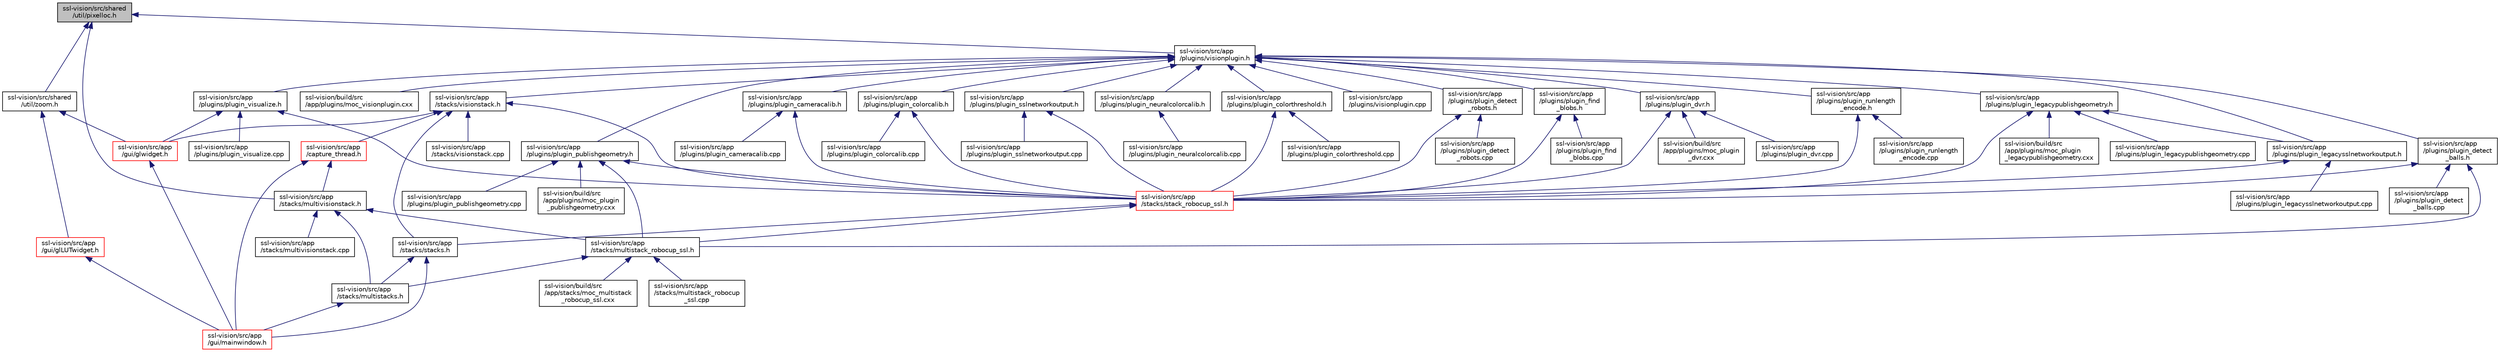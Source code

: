 digraph "ssl-vision/src/shared/util/pixelloc.h"
{
 // INTERACTIVE_SVG=YES
  edge [fontname="Helvetica",fontsize="10",labelfontname="Helvetica",labelfontsize="10"];
  node [fontname="Helvetica",fontsize="10",shape=record];
  Node1 [label="ssl-vision/src/shared\l/util/pixelloc.h",height=0.2,width=0.4,color="black", fillcolor="grey75", style="filled", fontcolor="black"];
  Node1 -> Node2 [dir="back",color="midnightblue",fontsize="10",style="solid",fontname="Helvetica"];
  Node2 [label="ssl-vision/src/app\l/plugins/visionplugin.h",height=0.2,width=0.4,color="black", fillcolor="white", style="filled",URL="$d8/de0/visionplugin_8h.html",tooltip="C++ Interface: VisionPlugin. "];
  Node2 -> Node3 [dir="back",color="midnightblue",fontsize="10",style="solid",fontname="Helvetica"];
  Node3 [label="ssl-vision/src/app\l/plugins/plugin_dvr.h",height=0.2,width=0.4,color="black", fillcolor="white", style="filled",URL="$d1/df0/plugin__dvr_8h.html",tooltip="C++ Interface: plugin_dvr. "];
  Node3 -> Node4 [dir="back",color="midnightblue",fontsize="10",style="solid",fontname="Helvetica"];
  Node4 [label="ssl-vision/build/src\l/app/plugins/moc_plugin\l_dvr.cxx",height=0.2,width=0.4,color="black", fillcolor="white", style="filled",URL="$d3/dfa/moc__plugin__dvr_8cxx.html"];
  Node3 -> Node5 [dir="back",color="midnightblue",fontsize="10",style="solid",fontname="Helvetica"];
  Node5 [label="ssl-vision/src/app\l/stacks/stack_robocup_ssl.h",height=0.2,width=0.4,color="red", fillcolor="white", style="filled",URL="$d1/d92/stack__robocup__ssl_8h.html",tooltip="C++ Interface: stack_robocup_ssl. "];
  Node5 -> Node6 [dir="back",color="midnightblue",fontsize="10",style="solid",fontname="Helvetica"];
  Node6 [label="ssl-vision/src/app\l/stacks/multistack_robocup_ssl.h",height=0.2,width=0.4,color="black", fillcolor="white", style="filled",URL="$db/dc2/multistack__robocup__ssl_8h.html",tooltip="C++ Interface: multistack_robocup_ssl. "];
  Node6 -> Node7 [dir="back",color="midnightblue",fontsize="10",style="solid",fontname="Helvetica"];
  Node7 [label="ssl-vision/build/src\l/app/stacks/moc_multistack\l_robocup_ssl.cxx",height=0.2,width=0.4,color="black", fillcolor="white", style="filled",URL="$dc/de2/moc__multistack__robocup__ssl_8cxx.html"];
  Node6 -> Node8 [dir="back",color="midnightblue",fontsize="10",style="solid",fontname="Helvetica"];
  Node8 [label="ssl-vision/src/app\l/stacks/multistack_robocup\l_ssl.cpp",height=0.2,width=0.4,color="black", fillcolor="white", style="filled",URL="$da/d4e/multistack__robocup__ssl_8cpp.html",tooltip="C++ Implementation: multistack_robocup_ssl. "];
  Node6 -> Node9 [dir="back",color="midnightblue",fontsize="10",style="solid",fontname="Helvetica"];
  Node9 [label="ssl-vision/src/app\l/stacks/multistacks.h",height=0.2,width=0.4,color="black", fillcolor="white", style="filled",URL="$d9/de7/multistacks_8h.html",tooltip="A collection of useful MultiVisionStacks. "];
  Node9 -> Node10 [dir="back",color="midnightblue",fontsize="10",style="solid",fontname="Helvetica"];
  Node10 [label="ssl-vision/src/app\l/gui/mainwindow.h",height=0.2,width=0.4,color="red", fillcolor="white", style="filled",URL="$d7/d16/ssl-vision_2src_2app_2gui_2mainwindow_8h.html"];
  Node5 -> Node11 [dir="back",color="midnightblue",fontsize="10",style="solid",fontname="Helvetica"];
  Node11 [label="ssl-vision/src/app\l/stacks/stacks.h",height=0.2,width=0.4,color="black", fillcolor="white", style="filled",URL="$dc/d3f/stacks_8h.html",tooltip="A collection of single-camera vision stacks. "];
  Node11 -> Node10 [dir="back",color="midnightblue",fontsize="10",style="solid",fontname="Helvetica"];
  Node11 -> Node9 [dir="back",color="midnightblue",fontsize="10",style="solid",fontname="Helvetica"];
  Node3 -> Node12 [dir="back",color="midnightblue",fontsize="10",style="solid",fontname="Helvetica"];
  Node12 [label="ssl-vision/src/app\l/plugins/plugin_dvr.cpp",height=0.2,width=0.4,color="black", fillcolor="white", style="filled",URL="$d5/d9e/plugin__dvr_8cpp.html",tooltip="C++ Implementation: plugin_dvr. "];
  Node2 -> Node13 [dir="back",color="midnightblue",fontsize="10",style="solid",fontname="Helvetica"];
  Node13 [label="ssl-vision/src/app\l/plugins/plugin_legacypublishgeometry.h",height=0.2,width=0.4,color="black", fillcolor="white", style="filled",URL="$d7/db2/plugin__legacypublishgeometry_8h.html",tooltip="C++ Interface: plugin_legacypublishgeometry. "];
  Node13 -> Node14 [dir="back",color="midnightblue",fontsize="10",style="solid",fontname="Helvetica"];
  Node14 [label="ssl-vision/build/src\l/app/plugins/moc_plugin\l_legacypublishgeometry.cxx",height=0.2,width=0.4,color="black", fillcolor="white", style="filled",URL="$d1/de1/moc__plugin__legacypublishgeometry_8cxx.html"];
  Node13 -> Node5 [dir="back",color="midnightblue",fontsize="10",style="solid",fontname="Helvetica"];
  Node13 -> Node15 [dir="back",color="midnightblue",fontsize="10",style="solid",fontname="Helvetica"];
  Node15 [label="ssl-vision/src/app\l/plugins/plugin_legacypublishgeometry.cpp",height=0.2,width=0.4,color="black", fillcolor="white", style="filled",URL="$d8/d71/plugin__legacypublishgeometry_8cpp.html",tooltip="C++ Implementation: plugin_legacypublishgeometry. "];
  Node13 -> Node16 [dir="back",color="midnightblue",fontsize="10",style="solid",fontname="Helvetica"];
  Node16 [label="ssl-vision/src/app\l/plugins/plugin_legacysslnetworkoutput.h",height=0.2,width=0.4,color="black", fillcolor="white", style="filled",URL="$d9/db9/plugin__legacysslnetworkoutput_8h.html",tooltip="C++ Interface: plugin_legacysslnetworkoutput. "];
  Node16 -> Node5 [dir="back",color="midnightblue",fontsize="10",style="solid",fontname="Helvetica"];
  Node16 -> Node17 [dir="back",color="midnightblue",fontsize="10",style="solid",fontname="Helvetica"];
  Node17 [label="ssl-vision/src/app\l/plugins/plugin_legacysslnetworkoutput.cpp",height=0.2,width=0.4,color="black", fillcolor="white", style="filled",URL="$d2/dc6/plugin__legacysslnetworkoutput_8cpp.html",tooltip="C++ Implementation: plugin_legacysslnetworkoutput. "];
  Node2 -> Node18 [dir="back",color="midnightblue",fontsize="10",style="solid",fontname="Helvetica"];
  Node18 [label="ssl-vision/src/app\l/plugins/plugin_publishgeometry.h",height=0.2,width=0.4,color="black", fillcolor="white", style="filled",URL="$d8/d45/plugin__publishgeometry_8h.html",tooltip="C++ Interface: plugin_publishgeometry. "];
  Node18 -> Node19 [dir="back",color="midnightblue",fontsize="10",style="solid",fontname="Helvetica"];
  Node19 [label="ssl-vision/build/src\l/app/plugins/moc_plugin\l_publishgeometry.cxx",height=0.2,width=0.4,color="black", fillcolor="white", style="filled",URL="$df/d81/moc__plugin__publishgeometry_8cxx.html"];
  Node18 -> Node5 [dir="back",color="midnightblue",fontsize="10",style="solid",fontname="Helvetica"];
  Node18 -> Node6 [dir="back",color="midnightblue",fontsize="10",style="solid",fontname="Helvetica"];
  Node18 -> Node20 [dir="back",color="midnightblue",fontsize="10",style="solid",fontname="Helvetica"];
  Node20 [label="ssl-vision/src/app\l/plugins/plugin_publishgeometry.cpp",height=0.2,width=0.4,color="black", fillcolor="white", style="filled",URL="$da/dcc/plugin__publishgeometry_8cpp.html",tooltip="C++ Implementation: plugin_publishgeometry. "];
  Node2 -> Node21 [dir="back",color="midnightblue",fontsize="10",style="solid",fontname="Helvetica"];
  Node21 [label="ssl-vision/build/src\l/app/plugins/moc_visionplugin.cxx",height=0.2,width=0.4,color="black", fillcolor="white", style="filled",URL="$df/d6d/moc__visionplugin_8cxx.html"];
  Node2 -> Node22 [dir="back",color="midnightblue",fontsize="10",style="solid",fontname="Helvetica"];
  Node22 [label="ssl-vision/src/app\l/stacks/visionstack.h",height=0.2,width=0.4,color="black", fillcolor="white", style="filled",URL="$dc/d5b/visionstack_8h.html",tooltip="C++ Interface: VisionStack. "];
  Node22 -> Node23 [dir="back",color="midnightblue",fontsize="10",style="solid",fontname="Helvetica"];
  Node23 [label="ssl-vision/src/app\l/gui/glwidget.h",height=0.2,width=0.4,color="red", fillcolor="white", style="filled",URL="$d8/d94/ssl-vision_2src_2app_2gui_2glwidget_8h.html"];
  Node23 -> Node10 [dir="back",color="midnightblue",fontsize="10",style="solid",fontname="Helvetica"];
  Node22 -> Node24 [dir="back",color="midnightblue",fontsize="10",style="solid",fontname="Helvetica"];
  Node24 [label="ssl-vision/src/app\l/capture_thread.h",height=0.2,width=0.4,color="red", fillcolor="white", style="filled",URL="$d9/dcc/capture__thread_8h.html",tooltip="C++ Interface: CaptureThread. "];
  Node24 -> Node10 [dir="back",color="midnightblue",fontsize="10",style="solid",fontname="Helvetica"];
  Node24 -> Node25 [dir="back",color="midnightblue",fontsize="10",style="solid",fontname="Helvetica"];
  Node25 [label="ssl-vision/src/app\l/stacks/multivisionstack.h",height=0.2,width=0.4,color="black", fillcolor="white", style="filled",URL="$d4/de9/multivisionstack_8h.html",tooltip="C++ Interface: MultiVisionStack. "];
  Node25 -> Node6 [dir="back",color="midnightblue",fontsize="10",style="solid",fontname="Helvetica"];
  Node25 -> Node9 [dir="back",color="midnightblue",fontsize="10",style="solid",fontname="Helvetica"];
  Node25 -> Node26 [dir="back",color="midnightblue",fontsize="10",style="solid",fontname="Helvetica"];
  Node26 [label="ssl-vision/src/app\l/stacks/multivisionstack.cpp",height=0.2,width=0.4,color="black", fillcolor="white", style="filled",URL="$d5/d47/multivisionstack_8cpp.html",tooltip="C++ Implementation: MultiVisionStack. "];
  Node22 -> Node5 [dir="back",color="midnightblue",fontsize="10",style="solid",fontname="Helvetica"];
  Node22 -> Node11 [dir="back",color="midnightblue",fontsize="10",style="solid",fontname="Helvetica"];
  Node22 -> Node27 [dir="back",color="midnightblue",fontsize="10",style="solid",fontname="Helvetica"];
  Node27 [label="ssl-vision/src/app\l/stacks/visionstack.cpp",height=0.2,width=0.4,color="black", fillcolor="white", style="filled",URL="$d4/d46/visionstack_8cpp.html"];
  Node2 -> Node28 [dir="back",color="midnightblue",fontsize="10",style="solid",fontname="Helvetica"];
  Node28 [label="ssl-vision/src/app\l/plugins/plugin_cameracalib.h",height=0.2,width=0.4,color="black", fillcolor="white", style="filled",URL="$da/d18/plugin__cameracalib_8h.html",tooltip="C++ Interface: plugin_cameracalib. "];
  Node28 -> Node5 [dir="back",color="midnightblue",fontsize="10",style="solid",fontname="Helvetica"];
  Node28 -> Node29 [dir="back",color="midnightblue",fontsize="10",style="solid",fontname="Helvetica"];
  Node29 [label="ssl-vision/src/app\l/plugins/plugin_cameracalib.cpp",height=0.2,width=0.4,color="black", fillcolor="white", style="filled",URL="$dd/d74/plugin__cameracalib_8cpp.html",tooltip="C++ Implementation: plugin_cameracalib. "];
  Node2 -> Node30 [dir="back",color="midnightblue",fontsize="10",style="solid",fontname="Helvetica"];
  Node30 [label="ssl-vision/src/app\l/plugins/plugin_colorcalib.h",height=0.2,width=0.4,color="black", fillcolor="white", style="filled",URL="$da/df9/plugin__colorcalib_8h.html",tooltip="C++ Interface: plugin_colorcalib. "];
  Node30 -> Node5 [dir="back",color="midnightblue",fontsize="10",style="solid",fontname="Helvetica"];
  Node30 -> Node31 [dir="back",color="midnightblue",fontsize="10",style="solid",fontname="Helvetica"];
  Node31 [label="ssl-vision/src/app\l/plugins/plugin_colorcalib.cpp",height=0.2,width=0.4,color="black", fillcolor="white", style="filled",URL="$d7/dda/plugin__colorcalib_8cpp.html",tooltip="C++ Implementation: plugin_colorcalib. "];
  Node2 -> Node32 [dir="back",color="midnightblue",fontsize="10",style="solid",fontname="Helvetica"];
  Node32 [label="ssl-vision/src/app\l/plugins/plugin_colorthreshold.h",height=0.2,width=0.4,color="black", fillcolor="white", style="filled",URL="$d7/d46/plugin__colorthreshold_8h.html",tooltip="C++ Interface: plugin_colorthreshold. "];
  Node32 -> Node5 [dir="back",color="midnightblue",fontsize="10",style="solid",fontname="Helvetica"];
  Node32 -> Node33 [dir="back",color="midnightblue",fontsize="10",style="solid",fontname="Helvetica"];
  Node33 [label="ssl-vision/src/app\l/plugins/plugin_colorthreshold.cpp",height=0.2,width=0.4,color="black", fillcolor="white", style="filled",URL="$d1/d4b/plugin__colorthreshold_8cpp.html",tooltip="C++ Implementation: plugin_colorthreshold. "];
  Node2 -> Node34 [dir="back",color="midnightblue",fontsize="10",style="solid",fontname="Helvetica"];
  Node34 [label="ssl-vision/src/app\l/plugins/plugin_detect\l_balls.h",height=0.2,width=0.4,color="black", fillcolor="white", style="filled",URL="$d6/d39/plugin__detect__balls_8h.html",tooltip="C++ Interface: plugin_detect_balls. "];
  Node34 -> Node5 [dir="back",color="midnightblue",fontsize="10",style="solid",fontname="Helvetica"];
  Node34 -> Node6 [dir="back",color="midnightblue",fontsize="10",style="solid",fontname="Helvetica"];
  Node34 -> Node35 [dir="back",color="midnightblue",fontsize="10",style="solid",fontname="Helvetica"];
  Node35 [label="ssl-vision/src/app\l/plugins/plugin_detect\l_balls.cpp",height=0.2,width=0.4,color="black", fillcolor="white", style="filled",URL="$df/df8/plugin__detect__balls_8cpp.html",tooltip="C++ Implementation: plugin_detect_balls. "];
  Node2 -> Node36 [dir="back",color="midnightblue",fontsize="10",style="solid",fontname="Helvetica"];
  Node36 [label="ssl-vision/src/app\l/plugins/plugin_detect\l_robots.h",height=0.2,width=0.4,color="black", fillcolor="white", style="filled",URL="$d6/d37/plugin__detect__robots_8h.html",tooltip="C++ Interface: plugin_detect_robots. "];
  Node36 -> Node5 [dir="back",color="midnightblue",fontsize="10",style="solid",fontname="Helvetica"];
  Node36 -> Node37 [dir="back",color="midnightblue",fontsize="10",style="solid",fontname="Helvetica"];
  Node37 [label="ssl-vision/src/app\l/plugins/plugin_detect\l_robots.cpp",height=0.2,width=0.4,color="black", fillcolor="white", style="filled",URL="$dc/d1c/plugin__detect__robots_8cpp.html",tooltip="C++ Implementation: plugin_detect_robots. "];
  Node2 -> Node38 [dir="back",color="midnightblue",fontsize="10",style="solid",fontname="Helvetica"];
  Node38 [label="ssl-vision/src/app\l/plugins/plugin_find\l_blobs.h",height=0.2,width=0.4,color="black", fillcolor="white", style="filled",URL="$d3/d30/plugin__find__blobs_8h.html",tooltip="C++ Interface: plugin_find_blobs. "];
  Node38 -> Node5 [dir="back",color="midnightblue",fontsize="10",style="solid",fontname="Helvetica"];
  Node38 -> Node39 [dir="back",color="midnightblue",fontsize="10",style="solid",fontname="Helvetica"];
  Node39 [label="ssl-vision/src/app\l/plugins/plugin_find\l_blobs.cpp",height=0.2,width=0.4,color="black", fillcolor="white", style="filled",URL="$d9/d17/plugin__find__blobs_8cpp.html",tooltip="C++ Implementation: plugin_find_blobs. "];
  Node2 -> Node16 [dir="back",color="midnightblue",fontsize="10",style="solid",fontname="Helvetica"];
  Node2 -> Node40 [dir="back",color="midnightblue",fontsize="10",style="solid",fontname="Helvetica"];
  Node40 [label="ssl-vision/src/app\l/plugins/plugin_neuralcolorcalib.h",height=0.2,width=0.4,color="black", fillcolor="white", style="filled",URL="$d4/d83/plugin__neuralcolorcalib_8h.html",tooltip="C++ Interface: plugin_neuralcolorcalib. "];
  Node40 -> Node41 [dir="back",color="midnightblue",fontsize="10",style="solid",fontname="Helvetica"];
  Node41 [label="ssl-vision/src/app\l/plugins/plugin_neuralcolorcalib.cpp",height=0.2,width=0.4,color="black", fillcolor="white", style="filled",URL="$d3/dd7/plugin__neuralcolorcalib_8cpp.html",tooltip="C++ Implementation: plugin_neuralcolorcalib, based on the plugin_colorcalib. "];
  Node2 -> Node42 [dir="back",color="midnightblue",fontsize="10",style="solid",fontname="Helvetica"];
  Node42 [label="ssl-vision/src/app\l/plugins/plugin_runlength\l_encode.h",height=0.2,width=0.4,color="black", fillcolor="white", style="filled",URL="$d6/d61/plugin__runlength__encode_8h.html",tooltip="C++ Interface: plugin_runlength_encode. "];
  Node42 -> Node5 [dir="back",color="midnightblue",fontsize="10",style="solid",fontname="Helvetica"];
  Node42 -> Node43 [dir="back",color="midnightblue",fontsize="10",style="solid",fontname="Helvetica"];
  Node43 [label="ssl-vision/src/app\l/plugins/plugin_runlength\l_encode.cpp",height=0.2,width=0.4,color="black", fillcolor="white", style="filled",URL="$da/d15/plugin__runlength__encode_8cpp.html",tooltip="C++ Implementation: plugin_runlength_encode. "];
  Node2 -> Node44 [dir="back",color="midnightblue",fontsize="10",style="solid",fontname="Helvetica"];
  Node44 [label="ssl-vision/src/app\l/plugins/plugin_sslnetworkoutput.h",height=0.2,width=0.4,color="black", fillcolor="white", style="filled",URL="$de/d28/plugin__sslnetworkoutput_8h.html",tooltip="C++ Interface: plugin_sslnetworkoutput. "];
  Node44 -> Node5 [dir="back",color="midnightblue",fontsize="10",style="solid",fontname="Helvetica"];
  Node44 -> Node45 [dir="back",color="midnightblue",fontsize="10",style="solid",fontname="Helvetica"];
  Node45 [label="ssl-vision/src/app\l/plugins/plugin_sslnetworkoutput.cpp",height=0.2,width=0.4,color="black", fillcolor="white", style="filled",URL="$d5/d27/plugin__sslnetworkoutput_8cpp.html",tooltip="C++ Implementation: plugin_sslnetworkoutput. "];
  Node2 -> Node46 [dir="back",color="midnightblue",fontsize="10",style="solid",fontname="Helvetica"];
  Node46 [label="ssl-vision/src/app\l/plugins/plugin_visualize.h",height=0.2,width=0.4,color="black", fillcolor="white", style="filled",URL="$d6/dde/plugin__visualize_8h.html",tooltip="C++ Interface: plugin_visualize. "];
  Node46 -> Node23 [dir="back",color="midnightblue",fontsize="10",style="solid",fontname="Helvetica"];
  Node46 -> Node5 [dir="back",color="midnightblue",fontsize="10",style="solid",fontname="Helvetica"];
  Node46 -> Node47 [dir="back",color="midnightblue",fontsize="10",style="solid",fontname="Helvetica"];
  Node47 [label="ssl-vision/src/app\l/plugins/plugin_visualize.cpp",height=0.2,width=0.4,color="black", fillcolor="white", style="filled",URL="$d5/d52/plugin__visualize_8cpp.html",tooltip="C++ Implementation: plugin_visualize. "];
  Node2 -> Node48 [dir="back",color="midnightblue",fontsize="10",style="solid",fontname="Helvetica"];
  Node48 [label="ssl-vision/src/app\l/plugins/visionplugin.cpp",height=0.2,width=0.4,color="black", fillcolor="white", style="filled",URL="$df/d66/visionplugin_8cpp.html",tooltip="C++ Implementation: VisionPlugin. "];
  Node1 -> Node25 [dir="back",color="midnightblue",fontsize="10",style="solid",fontname="Helvetica"];
  Node1 -> Node49 [dir="back",color="midnightblue",fontsize="10",style="solid",fontname="Helvetica"];
  Node49 [label="ssl-vision/src/shared\l/util/zoom.h",height=0.2,width=0.4,color="black", fillcolor="white", style="filled",URL="$d4/d85/zoom_8h.html",tooltip="C++ Interface: Zoom. "];
  Node49 -> Node50 [dir="back",color="midnightblue",fontsize="10",style="solid",fontname="Helvetica"];
  Node50 [label="ssl-vision/src/app\l/gui/glLUTwidget.h",height=0.2,width=0.4,color="red", fillcolor="white", style="filled",URL="$d7/da4/gl_l_u_twidget_8h.html",tooltip="C++ Interface: GLLUTWidget. "];
  Node50 -> Node10 [dir="back",color="midnightblue",fontsize="10",style="solid",fontname="Helvetica"];
  Node49 -> Node23 [dir="back",color="midnightblue",fontsize="10",style="solid",fontname="Helvetica"];
}
